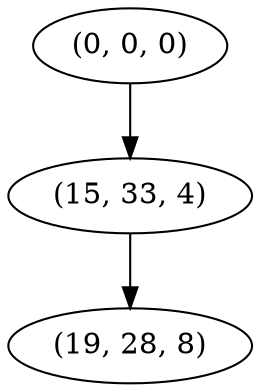 digraph tree {
    "(0, 0, 0)";
    "(15, 33, 4)";
    "(19, 28, 8)";
    "(0, 0, 0)" -> "(15, 33, 4)";
    "(15, 33, 4)" -> "(19, 28, 8)";
}
